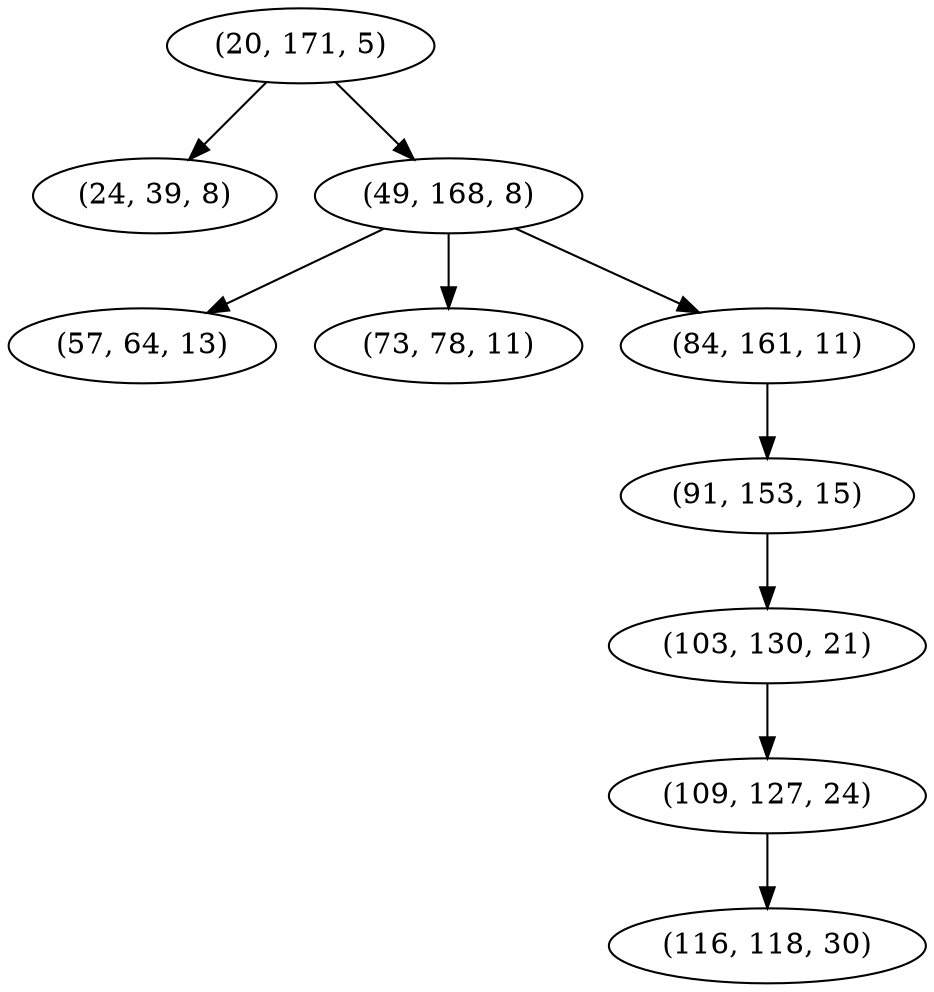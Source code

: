 digraph tree {
    "(20, 171, 5)";
    "(24, 39, 8)";
    "(49, 168, 8)";
    "(57, 64, 13)";
    "(73, 78, 11)";
    "(84, 161, 11)";
    "(91, 153, 15)";
    "(103, 130, 21)";
    "(109, 127, 24)";
    "(116, 118, 30)";
    "(20, 171, 5)" -> "(24, 39, 8)";
    "(20, 171, 5)" -> "(49, 168, 8)";
    "(49, 168, 8)" -> "(57, 64, 13)";
    "(49, 168, 8)" -> "(73, 78, 11)";
    "(49, 168, 8)" -> "(84, 161, 11)";
    "(84, 161, 11)" -> "(91, 153, 15)";
    "(91, 153, 15)" -> "(103, 130, 21)";
    "(103, 130, 21)" -> "(109, 127, 24)";
    "(109, 127, 24)" -> "(116, 118, 30)";
}
